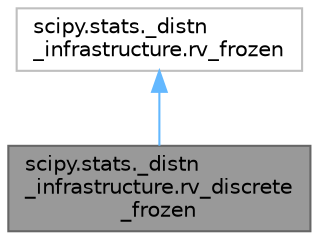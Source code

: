 digraph "scipy.stats._distn_infrastructure.rv_discrete_frozen"
{
 // LATEX_PDF_SIZE
  bgcolor="transparent";
  edge [fontname=Helvetica,fontsize=10,labelfontname=Helvetica,labelfontsize=10];
  node [fontname=Helvetica,fontsize=10,shape=box,height=0.2,width=0.4];
  Node1 [id="Node000001",label="scipy.stats._distn\l_infrastructure.rv_discrete\l_frozen",height=0.2,width=0.4,color="gray40", fillcolor="grey60", style="filled", fontcolor="black",tooltip=" "];
  Node2 -> Node1 [id="edge1_Node000001_Node000002",dir="back",color="steelblue1",style="solid",tooltip=" "];
  Node2 [id="Node000002",label="scipy.stats._distn\l_infrastructure.rv_frozen",height=0.2,width=0.4,color="grey75", fillcolor="white", style="filled",URL="$d9/ddd/classscipy_1_1stats_1_1__distn__infrastructure_1_1rv__frozen.html",tooltip=" "];
}

